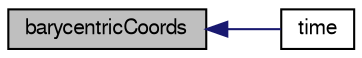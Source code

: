 digraph "barycentricCoords"
{
  bgcolor="transparent";
  edge [fontname="FreeSans",fontsize="10",labelfontname="FreeSans",labelfontsize="10"];
  node [fontname="FreeSans",fontsize="10",shape=record];
  rankdir="LR";
  Node30 [label="barycentricCoords",height=0.2,width=0.4,color="black", fillcolor="grey75", style="filled", fontcolor="black"];
  Node30 -> Node31 [dir="back",color="midnightblue",fontsize="10",style="solid",fontname="FreeSans"];
  Node31 [label="time",height=0.2,width=0.4,color="black",URL="$a31374.html#a0d94096809fe3376b29a2a29ca11bb18"];
}
